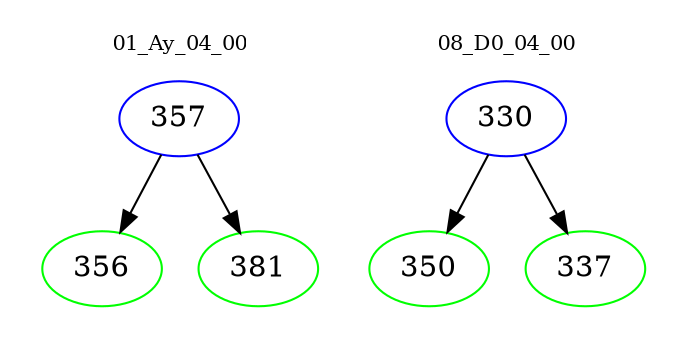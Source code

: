digraph{
subgraph cluster_0 {
color = white
label = "01_Ay_04_00";
fontsize=10;
T0_357 [label="357", color="blue"]
T0_357 -> T0_356 [color="black"]
T0_356 [label="356", color="green"]
T0_357 -> T0_381 [color="black"]
T0_381 [label="381", color="green"]
}
subgraph cluster_1 {
color = white
label = "08_D0_04_00";
fontsize=10;
T1_330 [label="330", color="blue"]
T1_330 -> T1_350 [color="black"]
T1_350 [label="350", color="green"]
T1_330 -> T1_337 [color="black"]
T1_337 [label="337", color="green"]
}
}
